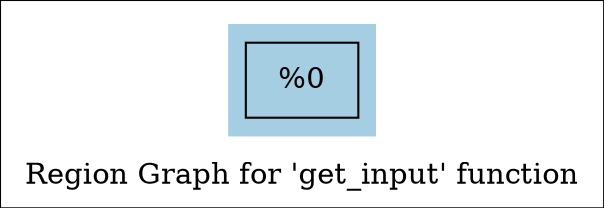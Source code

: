 digraph "Region Graph for 'get_input' function" {
	label="Region Graph for 'get_input' function";

	Node0x190c280 [shape=record,label="{%0}"];
	colorscheme = "paired12"
        subgraph cluster_0x1913e30 {
          label = "";
          style = filled;
          color = 1
          Node0x190c280;
        }
}
